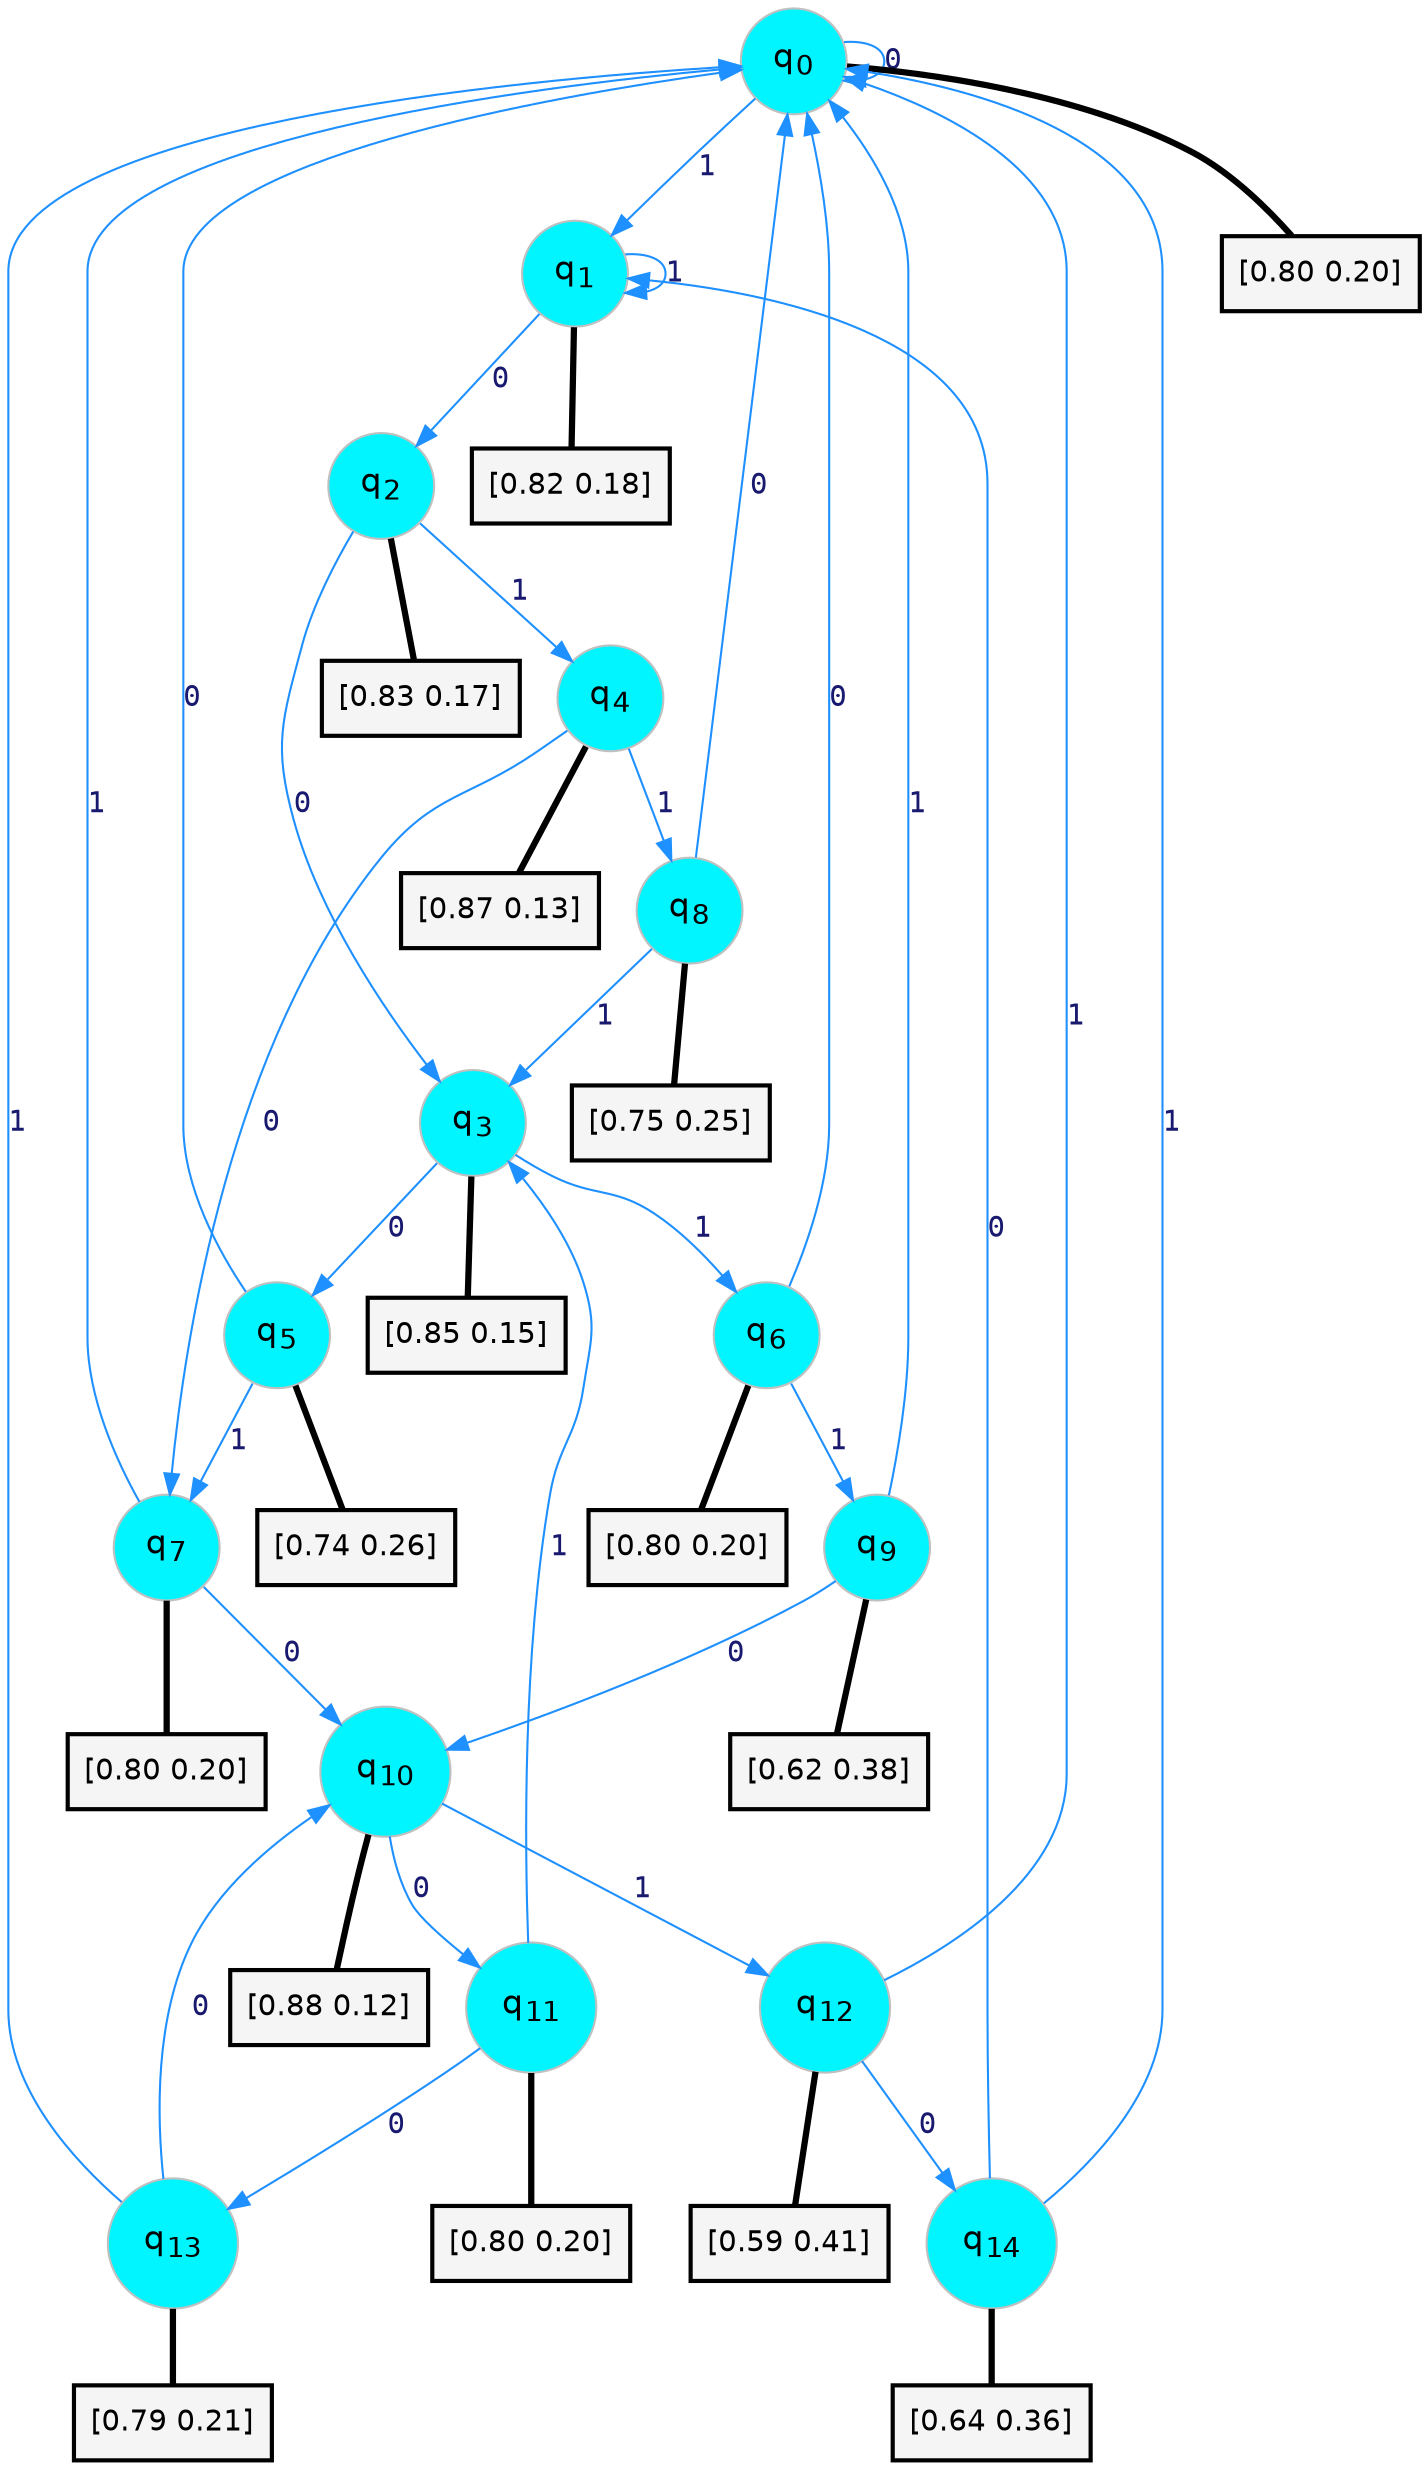 digraph G {
graph [
bgcolor=transparent, dpi=300, rankdir=TD, size="40,25"];
node [
color=gray, fillcolor=turquoise1, fontcolor=black, fontname=Helvetica, fontsize=16, fontweight=bold, shape=circle, style=filled];
edge [
arrowsize=1, color=dodgerblue1, fontcolor=midnightblue, fontname=courier, fontweight=bold, penwidth=1, style=solid, weight=20];
0[label=<q<SUB>0</SUB>>];
1[label=<q<SUB>1</SUB>>];
2[label=<q<SUB>2</SUB>>];
3[label=<q<SUB>3</SUB>>];
4[label=<q<SUB>4</SUB>>];
5[label=<q<SUB>5</SUB>>];
6[label=<q<SUB>6</SUB>>];
7[label=<q<SUB>7</SUB>>];
8[label=<q<SUB>8</SUB>>];
9[label=<q<SUB>9</SUB>>];
10[label=<q<SUB>10</SUB>>];
11[label=<q<SUB>11</SUB>>];
12[label=<q<SUB>12</SUB>>];
13[label=<q<SUB>13</SUB>>];
14[label=<q<SUB>14</SUB>>];
15[label="[0.80 0.20]", shape=box,fontcolor=black, fontname=Helvetica, fontsize=14, penwidth=2, fillcolor=whitesmoke,color=black];
16[label="[0.82 0.18]", shape=box,fontcolor=black, fontname=Helvetica, fontsize=14, penwidth=2, fillcolor=whitesmoke,color=black];
17[label="[0.83 0.17]", shape=box,fontcolor=black, fontname=Helvetica, fontsize=14, penwidth=2, fillcolor=whitesmoke,color=black];
18[label="[0.85 0.15]", shape=box,fontcolor=black, fontname=Helvetica, fontsize=14, penwidth=2, fillcolor=whitesmoke,color=black];
19[label="[0.87 0.13]", shape=box,fontcolor=black, fontname=Helvetica, fontsize=14, penwidth=2, fillcolor=whitesmoke,color=black];
20[label="[0.74 0.26]", shape=box,fontcolor=black, fontname=Helvetica, fontsize=14, penwidth=2, fillcolor=whitesmoke,color=black];
21[label="[0.80 0.20]", shape=box,fontcolor=black, fontname=Helvetica, fontsize=14, penwidth=2, fillcolor=whitesmoke,color=black];
22[label="[0.80 0.20]", shape=box,fontcolor=black, fontname=Helvetica, fontsize=14, penwidth=2, fillcolor=whitesmoke,color=black];
23[label="[0.75 0.25]", shape=box,fontcolor=black, fontname=Helvetica, fontsize=14, penwidth=2, fillcolor=whitesmoke,color=black];
24[label="[0.62 0.38]", shape=box,fontcolor=black, fontname=Helvetica, fontsize=14, penwidth=2, fillcolor=whitesmoke,color=black];
25[label="[0.88 0.12]", shape=box,fontcolor=black, fontname=Helvetica, fontsize=14, penwidth=2, fillcolor=whitesmoke,color=black];
26[label="[0.80 0.20]", shape=box,fontcolor=black, fontname=Helvetica, fontsize=14, penwidth=2, fillcolor=whitesmoke,color=black];
27[label="[0.59 0.41]", shape=box,fontcolor=black, fontname=Helvetica, fontsize=14, penwidth=2, fillcolor=whitesmoke,color=black];
28[label="[0.79 0.21]", shape=box,fontcolor=black, fontname=Helvetica, fontsize=14, penwidth=2, fillcolor=whitesmoke,color=black];
29[label="[0.64 0.36]", shape=box,fontcolor=black, fontname=Helvetica, fontsize=14, penwidth=2, fillcolor=whitesmoke,color=black];
0->0 [label=0];
0->1 [label=1];
0->15 [arrowhead=none, penwidth=3,color=black];
1->2 [label=0];
1->1 [label=1];
1->16 [arrowhead=none, penwidth=3,color=black];
2->3 [label=0];
2->4 [label=1];
2->17 [arrowhead=none, penwidth=3,color=black];
3->5 [label=0];
3->6 [label=1];
3->18 [arrowhead=none, penwidth=3,color=black];
4->7 [label=0];
4->8 [label=1];
4->19 [arrowhead=none, penwidth=3,color=black];
5->0 [label=0];
5->7 [label=1];
5->20 [arrowhead=none, penwidth=3,color=black];
6->0 [label=0];
6->9 [label=1];
6->21 [arrowhead=none, penwidth=3,color=black];
7->10 [label=0];
7->0 [label=1];
7->22 [arrowhead=none, penwidth=3,color=black];
8->0 [label=0];
8->3 [label=1];
8->23 [arrowhead=none, penwidth=3,color=black];
9->10 [label=0];
9->0 [label=1];
9->24 [arrowhead=none, penwidth=3,color=black];
10->11 [label=0];
10->12 [label=1];
10->25 [arrowhead=none, penwidth=3,color=black];
11->13 [label=0];
11->3 [label=1];
11->26 [arrowhead=none, penwidth=3,color=black];
12->14 [label=0];
12->0 [label=1];
12->27 [arrowhead=none, penwidth=3,color=black];
13->10 [label=0];
13->0 [label=1];
13->28 [arrowhead=none, penwidth=3,color=black];
14->1 [label=0];
14->0 [label=1];
14->29 [arrowhead=none, penwidth=3,color=black];
}
